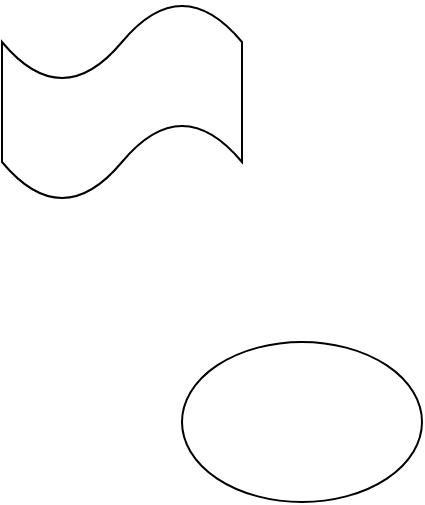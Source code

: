 <mxfile version="24.6.5" type="github">
  <diagram name="Page-1" id="UuMVGaDHInBHQlRiovN2">
    <mxGraphModel dx="1266" dy="571" grid="1" gridSize="10" guides="1" tooltips="1" connect="1" arrows="1" fold="1" page="1" pageScale="1" pageWidth="850" pageHeight="1100" math="0" shadow="0">
      <root>
        <mxCell id="0" />
        <mxCell id="1" parent="0" />
        <mxCell id="iS43bITBZtDjqtpJ1JvR-1" value="" style="ellipse;whiteSpace=wrap;html=1;" vertex="1" parent="1">
          <mxGeometry x="360" y="290" width="120" height="80" as="geometry" />
        </mxCell>
        <mxCell id="iS43bITBZtDjqtpJ1JvR-2" value="" style="shape=tape;whiteSpace=wrap;html=1;" vertex="1" parent="1">
          <mxGeometry x="270" y="120" width="120" height="100" as="geometry" />
        </mxCell>
      </root>
    </mxGraphModel>
  </diagram>
</mxfile>
